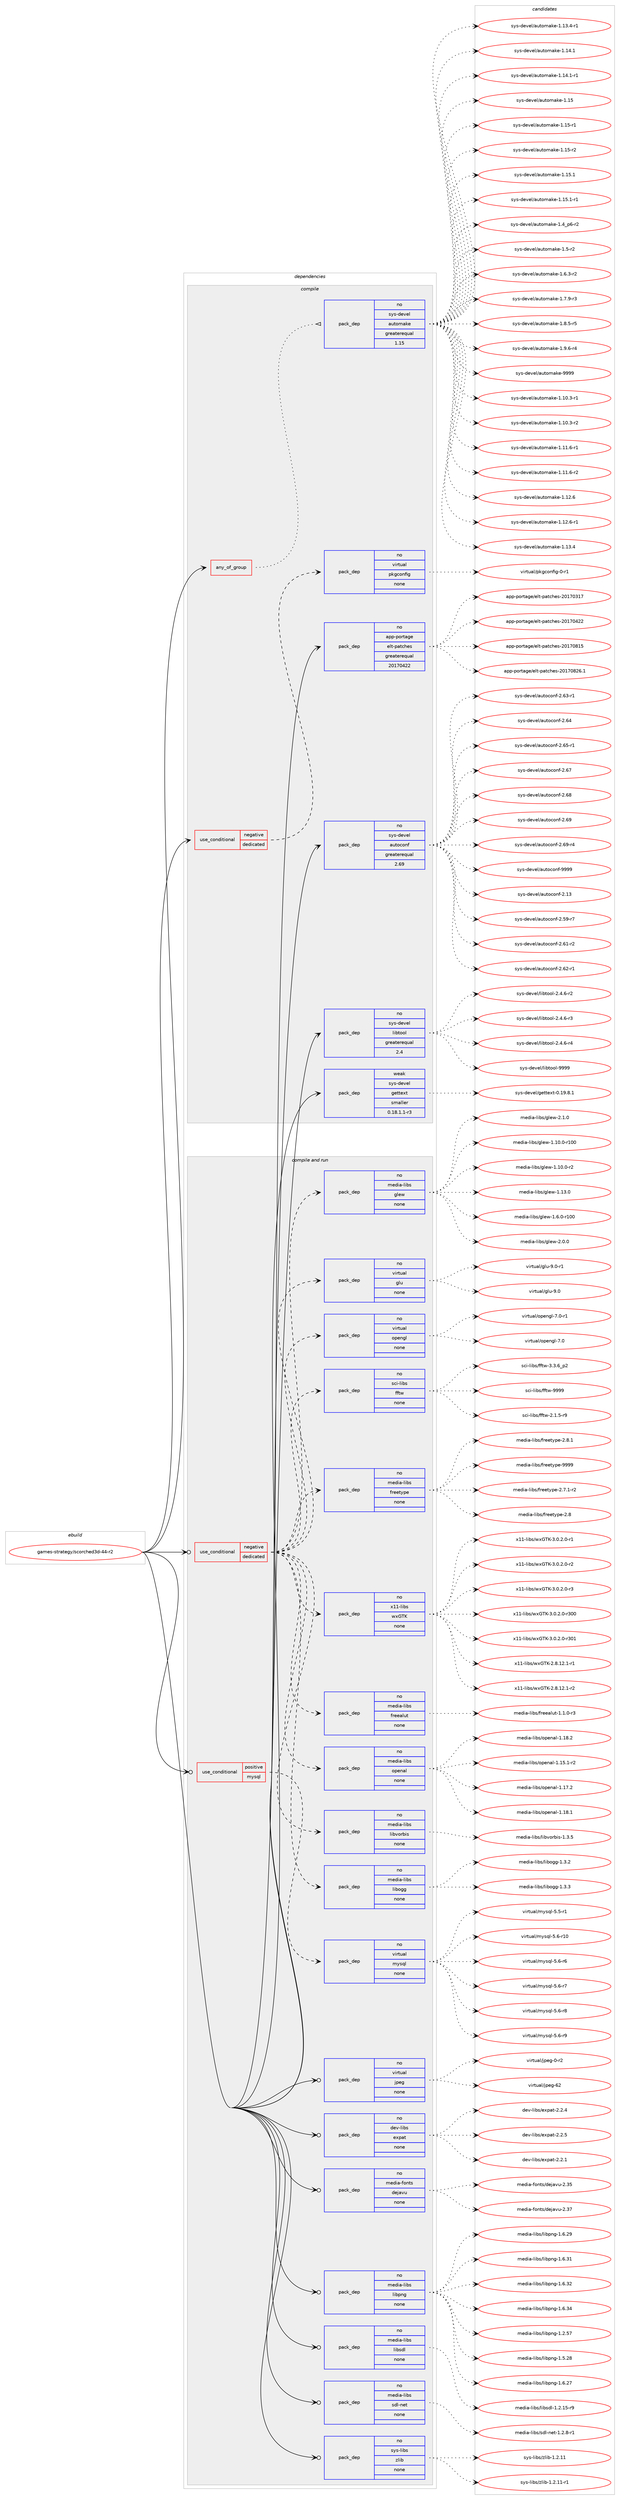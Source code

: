 digraph prolog {

# *************
# Graph options
# *************

newrank=true;
concentrate=true;
compound=true;
graph [rankdir=LR,fontname=Helvetica,fontsize=10,ranksep=1.5];#, ranksep=2.5, nodesep=0.2];
edge  [arrowhead=vee];
node  [fontname=Helvetica,fontsize=10];

# **********
# The ebuild
# **********

subgraph cluster_leftcol {
color=gray;
rank=same;
label=<<i>ebuild</i>>;
id [label="games-strategy/scorched3d-44-r2", color=red, width=4, href="../games-strategy/scorched3d-44-r2.svg"];
}

# ****************
# The dependencies
# ****************

subgraph cluster_midcol {
color=gray;
label=<<i>dependencies</i>>;
subgraph cluster_compile {
fillcolor="#eeeeee";
style=filled;
label=<<i>compile</i>>;
subgraph any4717 {
dependency304797 [label=<<TABLE BORDER="0" CELLBORDER="1" CELLSPACING="0" CELLPADDING="4"><TR><TD CELLPADDING="10">any_of_group</TD></TR></TABLE>>, shape=none, color=red];subgraph pack218795 {
dependency304798 [label=<<TABLE BORDER="0" CELLBORDER="1" CELLSPACING="0" CELLPADDING="4" WIDTH="220"><TR><TD ROWSPAN="6" CELLPADDING="30">pack_dep</TD></TR><TR><TD WIDTH="110">no</TD></TR><TR><TD>sys-devel</TD></TR><TR><TD>automake</TD></TR><TR><TD>greaterequal</TD></TR><TR><TD>1.15</TD></TR></TABLE>>, shape=none, color=blue];
}
dependency304797:e -> dependency304798:w [weight=20,style="dotted",arrowhead="oinv"];
}
id:e -> dependency304797:w [weight=20,style="solid",arrowhead="vee"];
subgraph cond81227 {
dependency304799 [label=<<TABLE BORDER="0" CELLBORDER="1" CELLSPACING="0" CELLPADDING="4"><TR><TD ROWSPAN="3" CELLPADDING="10">use_conditional</TD></TR><TR><TD>negative</TD></TR><TR><TD>dedicated</TD></TR></TABLE>>, shape=none, color=red];
subgraph pack218796 {
dependency304800 [label=<<TABLE BORDER="0" CELLBORDER="1" CELLSPACING="0" CELLPADDING="4" WIDTH="220"><TR><TD ROWSPAN="6" CELLPADDING="30">pack_dep</TD></TR><TR><TD WIDTH="110">no</TD></TR><TR><TD>virtual</TD></TR><TR><TD>pkgconfig</TD></TR><TR><TD>none</TD></TR><TR><TD></TD></TR></TABLE>>, shape=none, color=blue];
}
dependency304799:e -> dependency304800:w [weight=20,style="dashed",arrowhead="vee"];
}
id:e -> dependency304799:w [weight=20,style="solid",arrowhead="vee"];
subgraph pack218797 {
dependency304801 [label=<<TABLE BORDER="0" CELLBORDER="1" CELLSPACING="0" CELLPADDING="4" WIDTH="220"><TR><TD ROWSPAN="6" CELLPADDING="30">pack_dep</TD></TR><TR><TD WIDTH="110">no</TD></TR><TR><TD>app-portage</TD></TR><TR><TD>elt-patches</TD></TR><TR><TD>greaterequal</TD></TR><TR><TD>20170422</TD></TR></TABLE>>, shape=none, color=blue];
}
id:e -> dependency304801:w [weight=20,style="solid",arrowhead="vee"];
subgraph pack218798 {
dependency304802 [label=<<TABLE BORDER="0" CELLBORDER="1" CELLSPACING="0" CELLPADDING="4" WIDTH="220"><TR><TD ROWSPAN="6" CELLPADDING="30">pack_dep</TD></TR><TR><TD WIDTH="110">no</TD></TR><TR><TD>sys-devel</TD></TR><TR><TD>autoconf</TD></TR><TR><TD>greaterequal</TD></TR><TR><TD>2.69</TD></TR></TABLE>>, shape=none, color=blue];
}
id:e -> dependency304802:w [weight=20,style="solid",arrowhead="vee"];
subgraph pack218799 {
dependency304803 [label=<<TABLE BORDER="0" CELLBORDER="1" CELLSPACING="0" CELLPADDING="4" WIDTH="220"><TR><TD ROWSPAN="6" CELLPADDING="30">pack_dep</TD></TR><TR><TD WIDTH="110">no</TD></TR><TR><TD>sys-devel</TD></TR><TR><TD>libtool</TD></TR><TR><TD>greaterequal</TD></TR><TR><TD>2.4</TD></TR></TABLE>>, shape=none, color=blue];
}
id:e -> dependency304803:w [weight=20,style="solid",arrowhead="vee"];
subgraph pack218800 {
dependency304804 [label=<<TABLE BORDER="0" CELLBORDER="1" CELLSPACING="0" CELLPADDING="4" WIDTH="220"><TR><TD ROWSPAN="6" CELLPADDING="30">pack_dep</TD></TR><TR><TD WIDTH="110">weak</TD></TR><TR><TD>sys-devel</TD></TR><TR><TD>gettext</TD></TR><TR><TD>smaller</TD></TR><TR><TD>0.18.1.1-r3</TD></TR></TABLE>>, shape=none, color=blue];
}
id:e -> dependency304804:w [weight=20,style="solid",arrowhead="vee"];
}
subgraph cluster_compileandrun {
fillcolor="#eeeeee";
style=filled;
label=<<i>compile and run</i>>;
subgraph cond81228 {
dependency304805 [label=<<TABLE BORDER="0" CELLBORDER="1" CELLSPACING="0" CELLPADDING="4"><TR><TD ROWSPAN="3" CELLPADDING="10">use_conditional</TD></TR><TR><TD>negative</TD></TR><TR><TD>dedicated</TD></TR></TABLE>>, shape=none, color=red];
subgraph pack218801 {
dependency304806 [label=<<TABLE BORDER="0" CELLBORDER="1" CELLSPACING="0" CELLPADDING="4" WIDTH="220"><TR><TD ROWSPAN="6" CELLPADDING="30">pack_dep</TD></TR><TR><TD WIDTH="110">no</TD></TR><TR><TD>virtual</TD></TR><TR><TD>opengl</TD></TR><TR><TD>none</TD></TR><TR><TD></TD></TR></TABLE>>, shape=none, color=blue];
}
dependency304805:e -> dependency304806:w [weight=20,style="dashed",arrowhead="vee"];
subgraph pack218802 {
dependency304807 [label=<<TABLE BORDER="0" CELLBORDER="1" CELLSPACING="0" CELLPADDING="4" WIDTH="220"><TR><TD ROWSPAN="6" CELLPADDING="30">pack_dep</TD></TR><TR><TD WIDTH="110">no</TD></TR><TR><TD>virtual</TD></TR><TR><TD>glu</TD></TR><TR><TD>none</TD></TR><TR><TD></TD></TR></TABLE>>, shape=none, color=blue];
}
dependency304805:e -> dependency304807:w [weight=20,style="dashed",arrowhead="vee"];
subgraph pack218803 {
dependency304808 [label=<<TABLE BORDER="0" CELLBORDER="1" CELLSPACING="0" CELLPADDING="4" WIDTH="220"><TR><TD ROWSPAN="6" CELLPADDING="30">pack_dep</TD></TR><TR><TD WIDTH="110">no</TD></TR><TR><TD>media-libs</TD></TR><TR><TD>glew</TD></TR><TR><TD>none</TD></TR><TR><TD></TD></TR></TABLE>>, shape=none, color=blue];
}
dependency304805:e -> dependency304808:w [weight=20,style="dashed",arrowhead="vee"];
subgraph pack218804 {
dependency304809 [label=<<TABLE BORDER="0" CELLBORDER="1" CELLSPACING="0" CELLPADDING="4" WIDTH="220"><TR><TD ROWSPAN="6" CELLPADDING="30">pack_dep</TD></TR><TR><TD WIDTH="110">no</TD></TR><TR><TD>media-libs</TD></TR><TR><TD>libogg</TD></TR><TR><TD>none</TD></TR><TR><TD></TD></TR></TABLE>>, shape=none, color=blue];
}
dependency304805:e -> dependency304809:w [weight=20,style="dashed",arrowhead="vee"];
subgraph pack218805 {
dependency304810 [label=<<TABLE BORDER="0" CELLBORDER="1" CELLSPACING="0" CELLPADDING="4" WIDTH="220"><TR><TD ROWSPAN="6" CELLPADDING="30">pack_dep</TD></TR><TR><TD WIDTH="110">no</TD></TR><TR><TD>media-libs</TD></TR><TR><TD>libvorbis</TD></TR><TR><TD>none</TD></TR><TR><TD></TD></TR></TABLE>>, shape=none, color=blue];
}
dependency304805:e -> dependency304810:w [weight=20,style="dashed",arrowhead="vee"];
subgraph pack218806 {
dependency304811 [label=<<TABLE BORDER="0" CELLBORDER="1" CELLSPACING="0" CELLPADDING="4" WIDTH="220"><TR><TD ROWSPAN="6" CELLPADDING="30">pack_dep</TD></TR><TR><TD WIDTH="110">no</TD></TR><TR><TD>media-libs</TD></TR><TR><TD>openal</TD></TR><TR><TD>none</TD></TR><TR><TD></TD></TR></TABLE>>, shape=none, color=blue];
}
dependency304805:e -> dependency304811:w [weight=20,style="dashed",arrowhead="vee"];
subgraph pack218807 {
dependency304812 [label=<<TABLE BORDER="0" CELLBORDER="1" CELLSPACING="0" CELLPADDING="4" WIDTH="220"><TR><TD ROWSPAN="6" CELLPADDING="30">pack_dep</TD></TR><TR><TD WIDTH="110">no</TD></TR><TR><TD>media-libs</TD></TR><TR><TD>freealut</TD></TR><TR><TD>none</TD></TR><TR><TD></TD></TR></TABLE>>, shape=none, color=blue];
}
dependency304805:e -> dependency304812:w [weight=20,style="dashed",arrowhead="vee"];
subgraph pack218808 {
dependency304813 [label=<<TABLE BORDER="0" CELLBORDER="1" CELLSPACING="0" CELLPADDING="4" WIDTH="220"><TR><TD ROWSPAN="6" CELLPADDING="30">pack_dep</TD></TR><TR><TD WIDTH="110">no</TD></TR><TR><TD>x11-libs</TD></TR><TR><TD>wxGTK</TD></TR><TR><TD>none</TD></TR><TR><TD></TD></TR></TABLE>>, shape=none, color=blue];
}
dependency304805:e -> dependency304813:w [weight=20,style="dashed",arrowhead="vee"];
subgraph pack218809 {
dependency304814 [label=<<TABLE BORDER="0" CELLBORDER="1" CELLSPACING="0" CELLPADDING="4" WIDTH="220"><TR><TD ROWSPAN="6" CELLPADDING="30">pack_dep</TD></TR><TR><TD WIDTH="110">no</TD></TR><TR><TD>media-libs</TD></TR><TR><TD>freetype</TD></TR><TR><TD>none</TD></TR><TR><TD></TD></TR></TABLE>>, shape=none, color=blue];
}
dependency304805:e -> dependency304814:w [weight=20,style="dashed",arrowhead="vee"];
subgraph pack218810 {
dependency304815 [label=<<TABLE BORDER="0" CELLBORDER="1" CELLSPACING="0" CELLPADDING="4" WIDTH="220"><TR><TD ROWSPAN="6" CELLPADDING="30">pack_dep</TD></TR><TR><TD WIDTH="110">no</TD></TR><TR><TD>sci-libs</TD></TR><TR><TD>fftw</TD></TR><TR><TD>none</TD></TR><TR><TD></TD></TR></TABLE>>, shape=none, color=blue];
}
dependency304805:e -> dependency304815:w [weight=20,style="dashed",arrowhead="vee"];
}
id:e -> dependency304805:w [weight=20,style="solid",arrowhead="odotvee"];
subgraph cond81229 {
dependency304816 [label=<<TABLE BORDER="0" CELLBORDER="1" CELLSPACING="0" CELLPADDING="4"><TR><TD ROWSPAN="3" CELLPADDING="10">use_conditional</TD></TR><TR><TD>positive</TD></TR><TR><TD>mysql</TD></TR></TABLE>>, shape=none, color=red];
subgraph pack218811 {
dependency304817 [label=<<TABLE BORDER="0" CELLBORDER="1" CELLSPACING="0" CELLPADDING="4" WIDTH="220"><TR><TD ROWSPAN="6" CELLPADDING="30">pack_dep</TD></TR><TR><TD WIDTH="110">no</TD></TR><TR><TD>virtual</TD></TR><TR><TD>mysql</TD></TR><TR><TD>none</TD></TR><TR><TD></TD></TR></TABLE>>, shape=none, color=blue];
}
dependency304816:e -> dependency304817:w [weight=20,style="dashed",arrowhead="vee"];
}
id:e -> dependency304816:w [weight=20,style="solid",arrowhead="odotvee"];
subgraph pack218812 {
dependency304818 [label=<<TABLE BORDER="0" CELLBORDER="1" CELLSPACING="0" CELLPADDING="4" WIDTH="220"><TR><TD ROWSPAN="6" CELLPADDING="30">pack_dep</TD></TR><TR><TD WIDTH="110">no</TD></TR><TR><TD>dev-libs</TD></TR><TR><TD>expat</TD></TR><TR><TD>none</TD></TR><TR><TD></TD></TR></TABLE>>, shape=none, color=blue];
}
id:e -> dependency304818:w [weight=20,style="solid",arrowhead="odotvee"];
subgraph pack218813 {
dependency304819 [label=<<TABLE BORDER="0" CELLBORDER="1" CELLSPACING="0" CELLPADDING="4" WIDTH="220"><TR><TD ROWSPAN="6" CELLPADDING="30">pack_dep</TD></TR><TR><TD WIDTH="110">no</TD></TR><TR><TD>media-fonts</TD></TR><TR><TD>dejavu</TD></TR><TR><TD>none</TD></TR><TR><TD></TD></TR></TABLE>>, shape=none, color=blue];
}
id:e -> dependency304819:w [weight=20,style="solid",arrowhead="odotvee"];
subgraph pack218814 {
dependency304820 [label=<<TABLE BORDER="0" CELLBORDER="1" CELLSPACING="0" CELLPADDING="4" WIDTH="220"><TR><TD ROWSPAN="6" CELLPADDING="30">pack_dep</TD></TR><TR><TD WIDTH="110">no</TD></TR><TR><TD>media-libs</TD></TR><TR><TD>libpng</TD></TR><TR><TD>none</TD></TR><TR><TD></TD></TR></TABLE>>, shape=none, color=blue];
}
id:e -> dependency304820:w [weight=20,style="solid",arrowhead="odotvee"];
subgraph pack218815 {
dependency304821 [label=<<TABLE BORDER="0" CELLBORDER="1" CELLSPACING="0" CELLPADDING="4" WIDTH="220"><TR><TD ROWSPAN="6" CELLPADDING="30">pack_dep</TD></TR><TR><TD WIDTH="110">no</TD></TR><TR><TD>media-libs</TD></TR><TR><TD>libsdl</TD></TR><TR><TD>none</TD></TR><TR><TD></TD></TR></TABLE>>, shape=none, color=blue];
}
id:e -> dependency304821:w [weight=20,style="solid",arrowhead="odotvee"];
subgraph pack218816 {
dependency304822 [label=<<TABLE BORDER="0" CELLBORDER="1" CELLSPACING="0" CELLPADDING="4" WIDTH="220"><TR><TD ROWSPAN="6" CELLPADDING="30">pack_dep</TD></TR><TR><TD WIDTH="110">no</TD></TR><TR><TD>media-libs</TD></TR><TR><TD>sdl-net</TD></TR><TR><TD>none</TD></TR><TR><TD></TD></TR></TABLE>>, shape=none, color=blue];
}
id:e -> dependency304822:w [weight=20,style="solid",arrowhead="odotvee"];
subgraph pack218817 {
dependency304823 [label=<<TABLE BORDER="0" CELLBORDER="1" CELLSPACING="0" CELLPADDING="4" WIDTH="220"><TR><TD ROWSPAN="6" CELLPADDING="30">pack_dep</TD></TR><TR><TD WIDTH="110">no</TD></TR><TR><TD>sys-libs</TD></TR><TR><TD>zlib</TD></TR><TR><TD>none</TD></TR><TR><TD></TD></TR></TABLE>>, shape=none, color=blue];
}
id:e -> dependency304823:w [weight=20,style="solid",arrowhead="odotvee"];
subgraph pack218818 {
dependency304824 [label=<<TABLE BORDER="0" CELLBORDER="1" CELLSPACING="0" CELLPADDING="4" WIDTH="220"><TR><TD ROWSPAN="6" CELLPADDING="30">pack_dep</TD></TR><TR><TD WIDTH="110">no</TD></TR><TR><TD>virtual</TD></TR><TR><TD>jpeg</TD></TR><TR><TD>none</TD></TR><TR><TD></TD></TR></TABLE>>, shape=none, color=blue];
}
id:e -> dependency304824:w [weight=20,style="solid",arrowhead="odotvee"];
}
subgraph cluster_run {
fillcolor="#eeeeee";
style=filled;
label=<<i>run</i>>;
}
}

# **************
# The candidates
# **************

subgraph cluster_choices {
rank=same;
color=gray;
label=<<i>candidates</i>>;

subgraph choice218795 {
color=black;
nodesep=1;
choice11512111545100101118101108479711711611110997107101454946494846514511449 [label="sys-devel/automake-1.10.3-r1", color=red, width=4,href="../sys-devel/automake-1.10.3-r1.svg"];
choice11512111545100101118101108479711711611110997107101454946494846514511450 [label="sys-devel/automake-1.10.3-r2", color=red, width=4,href="../sys-devel/automake-1.10.3-r2.svg"];
choice11512111545100101118101108479711711611110997107101454946494946544511449 [label="sys-devel/automake-1.11.6-r1", color=red, width=4,href="../sys-devel/automake-1.11.6-r1.svg"];
choice11512111545100101118101108479711711611110997107101454946494946544511450 [label="sys-devel/automake-1.11.6-r2", color=red, width=4,href="../sys-devel/automake-1.11.6-r2.svg"];
choice1151211154510010111810110847971171161111099710710145494649504654 [label="sys-devel/automake-1.12.6", color=red, width=4,href="../sys-devel/automake-1.12.6.svg"];
choice11512111545100101118101108479711711611110997107101454946495046544511449 [label="sys-devel/automake-1.12.6-r1", color=red, width=4,href="../sys-devel/automake-1.12.6-r1.svg"];
choice1151211154510010111810110847971171161111099710710145494649514652 [label="sys-devel/automake-1.13.4", color=red, width=4,href="../sys-devel/automake-1.13.4.svg"];
choice11512111545100101118101108479711711611110997107101454946495146524511449 [label="sys-devel/automake-1.13.4-r1", color=red, width=4,href="../sys-devel/automake-1.13.4-r1.svg"];
choice1151211154510010111810110847971171161111099710710145494649524649 [label="sys-devel/automake-1.14.1", color=red, width=4,href="../sys-devel/automake-1.14.1.svg"];
choice11512111545100101118101108479711711611110997107101454946495246494511449 [label="sys-devel/automake-1.14.1-r1", color=red, width=4,href="../sys-devel/automake-1.14.1-r1.svg"];
choice115121115451001011181011084797117116111109971071014549464953 [label="sys-devel/automake-1.15", color=red, width=4,href="../sys-devel/automake-1.15.svg"];
choice1151211154510010111810110847971171161111099710710145494649534511449 [label="sys-devel/automake-1.15-r1", color=red, width=4,href="../sys-devel/automake-1.15-r1.svg"];
choice1151211154510010111810110847971171161111099710710145494649534511450 [label="sys-devel/automake-1.15-r2", color=red, width=4,href="../sys-devel/automake-1.15-r2.svg"];
choice1151211154510010111810110847971171161111099710710145494649534649 [label="sys-devel/automake-1.15.1", color=red, width=4,href="../sys-devel/automake-1.15.1.svg"];
choice11512111545100101118101108479711711611110997107101454946495346494511449 [label="sys-devel/automake-1.15.1-r1", color=red, width=4,href="../sys-devel/automake-1.15.1-r1.svg"];
choice115121115451001011181011084797117116111109971071014549465295112544511450 [label="sys-devel/automake-1.4_p6-r2", color=red, width=4,href="../sys-devel/automake-1.4_p6-r2.svg"];
choice11512111545100101118101108479711711611110997107101454946534511450 [label="sys-devel/automake-1.5-r2", color=red, width=4,href="../sys-devel/automake-1.5-r2.svg"];
choice115121115451001011181011084797117116111109971071014549465446514511450 [label="sys-devel/automake-1.6.3-r2", color=red, width=4,href="../sys-devel/automake-1.6.3-r2.svg"];
choice115121115451001011181011084797117116111109971071014549465546574511451 [label="sys-devel/automake-1.7.9-r3", color=red, width=4,href="../sys-devel/automake-1.7.9-r3.svg"];
choice115121115451001011181011084797117116111109971071014549465646534511453 [label="sys-devel/automake-1.8.5-r5", color=red, width=4,href="../sys-devel/automake-1.8.5-r5.svg"];
choice115121115451001011181011084797117116111109971071014549465746544511452 [label="sys-devel/automake-1.9.6-r4", color=red, width=4,href="../sys-devel/automake-1.9.6-r4.svg"];
choice115121115451001011181011084797117116111109971071014557575757 [label="sys-devel/automake-9999", color=red, width=4,href="../sys-devel/automake-9999.svg"];
dependency304798:e -> choice11512111545100101118101108479711711611110997107101454946494846514511449:w [style=dotted,weight="100"];
dependency304798:e -> choice11512111545100101118101108479711711611110997107101454946494846514511450:w [style=dotted,weight="100"];
dependency304798:e -> choice11512111545100101118101108479711711611110997107101454946494946544511449:w [style=dotted,weight="100"];
dependency304798:e -> choice11512111545100101118101108479711711611110997107101454946494946544511450:w [style=dotted,weight="100"];
dependency304798:e -> choice1151211154510010111810110847971171161111099710710145494649504654:w [style=dotted,weight="100"];
dependency304798:e -> choice11512111545100101118101108479711711611110997107101454946495046544511449:w [style=dotted,weight="100"];
dependency304798:e -> choice1151211154510010111810110847971171161111099710710145494649514652:w [style=dotted,weight="100"];
dependency304798:e -> choice11512111545100101118101108479711711611110997107101454946495146524511449:w [style=dotted,weight="100"];
dependency304798:e -> choice1151211154510010111810110847971171161111099710710145494649524649:w [style=dotted,weight="100"];
dependency304798:e -> choice11512111545100101118101108479711711611110997107101454946495246494511449:w [style=dotted,weight="100"];
dependency304798:e -> choice115121115451001011181011084797117116111109971071014549464953:w [style=dotted,weight="100"];
dependency304798:e -> choice1151211154510010111810110847971171161111099710710145494649534511449:w [style=dotted,weight="100"];
dependency304798:e -> choice1151211154510010111810110847971171161111099710710145494649534511450:w [style=dotted,weight="100"];
dependency304798:e -> choice1151211154510010111810110847971171161111099710710145494649534649:w [style=dotted,weight="100"];
dependency304798:e -> choice11512111545100101118101108479711711611110997107101454946495346494511449:w [style=dotted,weight="100"];
dependency304798:e -> choice115121115451001011181011084797117116111109971071014549465295112544511450:w [style=dotted,weight="100"];
dependency304798:e -> choice11512111545100101118101108479711711611110997107101454946534511450:w [style=dotted,weight="100"];
dependency304798:e -> choice115121115451001011181011084797117116111109971071014549465446514511450:w [style=dotted,weight="100"];
dependency304798:e -> choice115121115451001011181011084797117116111109971071014549465546574511451:w [style=dotted,weight="100"];
dependency304798:e -> choice115121115451001011181011084797117116111109971071014549465646534511453:w [style=dotted,weight="100"];
dependency304798:e -> choice115121115451001011181011084797117116111109971071014549465746544511452:w [style=dotted,weight="100"];
dependency304798:e -> choice115121115451001011181011084797117116111109971071014557575757:w [style=dotted,weight="100"];
}
subgraph choice218796 {
color=black;
nodesep=1;
choice11810511411611797108471121071039911111010210510345484511449 [label="virtual/pkgconfig-0-r1", color=red, width=4,href="../virtual/pkgconfig-0-r1.svg"];
dependency304800:e -> choice11810511411611797108471121071039911111010210510345484511449:w [style=dotted,weight="100"];
}
subgraph choice218797 {
color=black;
nodesep=1;
choice97112112451121111141169710310147101108116451129711699104101115455048495548514955 [label="app-portage/elt-patches-20170317", color=red, width=4,href="../app-portage/elt-patches-20170317.svg"];
choice97112112451121111141169710310147101108116451129711699104101115455048495548525050 [label="app-portage/elt-patches-20170422", color=red, width=4,href="../app-portage/elt-patches-20170422.svg"];
choice97112112451121111141169710310147101108116451129711699104101115455048495548564953 [label="app-portage/elt-patches-20170815", color=red, width=4,href="../app-portage/elt-patches-20170815.svg"];
choice971121124511211111411697103101471011081164511297116991041011154550484955485650544649 [label="app-portage/elt-patches-20170826.1", color=red, width=4,href="../app-portage/elt-patches-20170826.1.svg"];
dependency304801:e -> choice97112112451121111141169710310147101108116451129711699104101115455048495548514955:w [style=dotted,weight="100"];
dependency304801:e -> choice97112112451121111141169710310147101108116451129711699104101115455048495548525050:w [style=dotted,weight="100"];
dependency304801:e -> choice97112112451121111141169710310147101108116451129711699104101115455048495548564953:w [style=dotted,weight="100"];
dependency304801:e -> choice971121124511211111411697103101471011081164511297116991041011154550484955485650544649:w [style=dotted,weight="100"];
}
subgraph choice218798 {
color=black;
nodesep=1;
choice115121115451001011181011084797117116111991111101024550464951 [label="sys-devel/autoconf-2.13", color=red, width=4,href="../sys-devel/autoconf-2.13.svg"];
choice1151211154510010111810110847971171161119911111010245504653574511455 [label="sys-devel/autoconf-2.59-r7", color=red, width=4,href="../sys-devel/autoconf-2.59-r7.svg"];
choice1151211154510010111810110847971171161119911111010245504654494511450 [label="sys-devel/autoconf-2.61-r2", color=red, width=4,href="../sys-devel/autoconf-2.61-r2.svg"];
choice1151211154510010111810110847971171161119911111010245504654504511449 [label="sys-devel/autoconf-2.62-r1", color=red, width=4,href="../sys-devel/autoconf-2.62-r1.svg"];
choice1151211154510010111810110847971171161119911111010245504654514511449 [label="sys-devel/autoconf-2.63-r1", color=red, width=4,href="../sys-devel/autoconf-2.63-r1.svg"];
choice115121115451001011181011084797117116111991111101024550465452 [label="sys-devel/autoconf-2.64", color=red, width=4,href="../sys-devel/autoconf-2.64.svg"];
choice1151211154510010111810110847971171161119911111010245504654534511449 [label="sys-devel/autoconf-2.65-r1", color=red, width=4,href="../sys-devel/autoconf-2.65-r1.svg"];
choice115121115451001011181011084797117116111991111101024550465455 [label="sys-devel/autoconf-2.67", color=red, width=4,href="../sys-devel/autoconf-2.67.svg"];
choice115121115451001011181011084797117116111991111101024550465456 [label="sys-devel/autoconf-2.68", color=red, width=4,href="../sys-devel/autoconf-2.68.svg"];
choice115121115451001011181011084797117116111991111101024550465457 [label="sys-devel/autoconf-2.69", color=red, width=4,href="../sys-devel/autoconf-2.69.svg"];
choice1151211154510010111810110847971171161119911111010245504654574511452 [label="sys-devel/autoconf-2.69-r4", color=red, width=4,href="../sys-devel/autoconf-2.69-r4.svg"];
choice115121115451001011181011084797117116111991111101024557575757 [label="sys-devel/autoconf-9999", color=red, width=4,href="../sys-devel/autoconf-9999.svg"];
dependency304802:e -> choice115121115451001011181011084797117116111991111101024550464951:w [style=dotted,weight="100"];
dependency304802:e -> choice1151211154510010111810110847971171161119911111010245504653574511455:w [style=dotted,weight="100"];
dependency304802:e -> choice1151211154510010111810110847971171161119911111010245504654494511450:w [style=dotted,weight="100"];
dependency304802:e -> choice1151211154510010111810110847971171161119911111010245504654504511449:w [style=dotted,weight="100"];
dependency304802:e -> choice1151211154510010111810110847971171161119911111010245504654514511449:w [style=dotted,weight="100"];
dependency304802:e -> choice115121115451001011181011084797117116111991111101024550465452:w [style=dotted,weight="100"];
dependency304802:e -> choice1151211154510010111810110847971171161119911111010245504654534511449:w [style=dotted,weight="100"];
dependency304802:e -> choice115121115451001011181011084797117116111991111101024550465455:w [style=dotted,weight="100"];
dependency304802:e -> choice115121115451001011181011084797117116111991111101024550465456:w [style=dotted,weight="100"];
dependency304802:e -> choice115121115451001011181011084797117116111991111101024550465457:w [style=dotted,weight="100"];
dependency304802:e -> choice1151211154510010111810110847971171161119911111010245504654574511452:w [style=dotted,weight="100"];
dependency304802:e -> choice115121115451001011181011084797117116111991111101024557575757:w [style=dotted,weight="100"];
}
subgraph choice218799 {
color=black;
nodesep=1;
choice1151211154510010111810110847108105981161111111084550465246544511450 [label="sys-devel/libtool-2.4.6-r2", color=red, width=4,href="../sys-devel/libtool-2.4.6-r2.svg"];
choice1151211154510010111810110847108105981161111111084550465246544511451 [label="sys-devel/libtool-2.4.6-r3", color=red, width=4,href="../sys-devel/libtool-2.4.6-r3.svg"];
choice1151211154510010111810110847108105981161111111084550465246544511452 [label="sys-devel/libtool-2.4.6-r4", color=red, width=4,href="../sys-devel/libtool-2.4.6-r4.svg"];
choice1151211154510010111810110847108105981161111111084557575757 [label="sys-devel/libtool-9999", color=red, width=4,href="../sys-devel/libtool-9999.svg"];
dependency304803:e -> choice1151211154510010111810110847108105981161111111084550465246544511450:w [style=dotted,weight="100"];
dependency304803:e -> choice1151211154510010111810110847108105981161111111084550465246544511451:w [style=dotted,weight="100"];
dependency304803:e -> choice1151211154510010111810110847108105981161111111084550465246544511452:w [style=dotted,weight="100"];
dependency304803:e -> choice1151211154510010111810110847108105981161111111084557575757:w [style=dotted,weight="100"];
}
subgraph choice218800 {
color=black;
nodesep=1;
choice1151211154510010111810110847103101116116101120116454846495746564649 [label="sys-devel/gettext-0.19.8.1", color=red, width=4,href="../sys-devel/gettext-0.19.8.1.svg"];
dependency304804:e -> choice1151211154510010111810110847103101116116101120116454846495746564649:w [style=dotted,weight="100"];
}
subgraph choice218801 {
color=black;
nodesep=1;
choice118105114116117971084711111210111010310845554648 [label="virtual/opengl-7.0", color=red, width=4,href="../virtual/opengl-7.0.svg"];
choice1181051141161179710847111112101110103108455546484511449 [label="virtual/opengl-7.0-r1", color=red, width=4,href="../virtual/opengl-7.0-r1.svg"];
dependency304806:e -> choice118105114116117971084711111210111010310845554648:w [style=dotted,weight="100"];
dependency304806:e -> choice1181051141161179710847111112101110103108455546484511449:w [style=dotted,weight="100"];
}
subgraph choice218802 {
color=black;
nodesep=1;
choice118105114116117971084710310811745574648 [label="virtual/glu-9.0", color=red, width=4,href="../virtual/glu-9.0.svg"];
choice1181051141161179710847103108117455746484511449 [label="virtual/glu-9.0-r1", color=red, width=4,href="../virtual/glu-9.0-r1.svg"];
dependency304807:e -> choice118105114116117971084710310811745574648:w [style=dotted,weight="100"];
dependency304807:e -> choice1181051141161179710847103108117455746484511449:w [style=dotted,weight="100"];
}
subgraph choice218803 {
color=black;
nodesep=1;
choice109101100105974510810598115471031081011194549464948464845114494848 [label="media-libs/glew-1.10.0-r100", color=red, width=4,href="../media-libs/glew-1.10.0-r100.svg"];
choice10910110010597451081059811547103108101119454946494846484511450 [label="media-libs/glew-1.10.0-r2", color=red, width=4,href="../media-libs/glew-1.10.0-r2.svg"];
choice1091011001059745108105981154710310810111945494649514648 [label="media-libs/glew-1.13.0", color=red, width=4,href="../media-libs/glew-1.13.0.svg"];
choice1091011001059745108105981154710310810111945494654464845114494848 [label="media-libs/glew-1.6.0-r100", color=red, width=4,href="../media-libs/glew-1.6.0-r100.svg"];
choice10910110010597451081059811547103108101119455046484648 [label="media-libs/glew-2.0.0", color=red, width=4,href="../media-libs/glew-2.0.0.svg"];
choice10910110010597451081059811547103108101119455046494648 [label="media-libs/glew-2.1.0", color=red, width=4,href="../media-libs/glew-2.1.0.svg"];
dependency304808:e -> choice109101100105974510810598115471031081011194549464948464845114494848:w [style=dotted,weight="100"];
dependency304808:e -> choice10910110010597451081059811547103108101119454946494846484511450:w [style=dotted,weight="100"];
dependency304808:e -> choice1091011001059745108105981154710310810111945494649514648:w [style=dotted,weight="100"];
dependency304808:e -> choice1091011001059745108105981154710310810111945494654464845114494848:w [style=dotted,weight="100"];
dependency304808:e -> choice10910110010597451081059811547103108101119455046484648:w [style=dotted,weight="100"];
dependency304808:e -> choice10910110010597451081059811547103108101119455046494648:w [style=dotted,weight="100"];
}
subgraph choice218804 {
color=black;
nodesep=1;
choice1091011001059745108105981154710810598111103103454946514650 [label="media-libs/libogg-1.3.2", color=red, width=4,href="../media-libs/libogg-1.3.2.svg"];
choice1091011001059745108105981154710810598111103103454946514651 [label="media-libs/libogg-1.3.3", color=red, width=4,href="../media-libs/libogg-1.3.3.svg"];
dependency304809:e -> choice1091011001059745108105981154710810598111103103454946514650:w [style=dotted,weight="100"];
dependency304809:e -> choice1091011001059745108105981154710810598111103103454946514651:w [style=dotted,weight="100"];
}
subgraph choice218805 {
color=black;
nodesep=1;
choice109101100105974510810598115471081059811811111498105115454946514653 [label="media-libs/libvorbis-1.3.5", color=red, width=4,href="../media-libs/libvorbis-1.3.5.svg"];
dependency304810:e -> choice109101100105974510810598115471081059811811111498105115454946514653:w [style=dotted,weight="100"];
}
subgraph choice218806 {
color=black;
nodesep=1;
choice1091011001059745108105981154711111210111097108454946495346494511450 [label="media-libs/openal-1.15.1-r2", color=red, width=4,href="../media-libs/openal-1.15.1-r2.svg"];
choice109101100105974510810598115471111121011109710845494649554650 [label="media-libs/openal-1.17.2", color=red, width=4,href="../media-libs/openal-1.17.2.svg"];
choice109101100105974510810598115471111121011109710845494649564649 [label="media-libs/openal-1.18.1", color=red, width=4,href="../media-libs/openal-1.18.1.svg"];
choice109101100105974510810598115471111121011109710845494649564650 [label="media-libs/openal-1.18.2", color=red, width=4,href="../media-libs/openal-1.18.2.svg"];
dependency304811:e -> choice1091011001059745108105981154711111210111097108454946495346494511450:w [style=dotted,weight="100"];
dependency304811:e -> choice109101100105974510810598115471111121011109710845494649554650:w [style=dotted,weight="100"];
dependency304811:e -> choice109101100105974510810598115471111121011109710845494649564649:w [style=dotted,weight="100"];
dependency304811:e -> choice109101100105974510810598115471111121011109710845494649564650:w [style=dotted,weight="100"];
}
subgraph choice218807 {
color=black;
nodesep=1;
choice10910110010597451081059811547102114101101971081171164549464946484511451 [label="media-libs/freealut-1.1.0-r3", color=red, width=4,href="../media-libs/freealut-1.1.0-r3.svg"];
dependency304812:e -> choice10910110010597451081059811547102114101101971081171164549464946484511451:w [style=dotted,weight="100"];
}
subgraph choice218808 {
color=black;
nodesep=1;
choice12049494510810598115471191207184754550465646495046494511449 [label="x11-libs/wxGTK-2.8.12.1-r1", color=red, width=4,href="../x11-libs/wxGTK-2.8.12.1-r1.svg"];
choice12049494510810598115471191207184754550465646495046494511450 [label="x11-libs/wxGTK-2.8.12.1-r2", color=red, width=4,href="../x11-libs/wxGTK-2.8.12.1-r2.svg"];
choice120494945108105981154711912071847545514648465046484511449 [label="x11-libs/wxGTK-3.0.2.0-r1", color=red, width=4,href="../x11-libs/wxGTK-3.0.2.0-r1.svg"];
choice120494945108105981154711912071847545514648465046484511450 [label="x11-libs/wxGTK-3.0.2.0-r2", color=red, width=4,href="../x11-libs/wxGTK-3.0.2.0-r2.svg"];
choice120494945108105981154711912071847545514648465046484511451 [label="x11-libs/wxGTK-3.0.2.0-r3", color=red, width=4,href="../x11-libs/wxGTK-3.0.2.0-r3.svg"];
choice1204949451081059811547119120718475455146484650464845114514848 [label="x11-libs/wxGTK-3.0.2.0-r300", color=red, width=4,href="../x11-libs/wxGTK-3.0.2.0-r300.svg"];
choice1204949451081059811547119120718475455146484650464845114514849 [label="x11-libs/wxGTK-3.0.2.0-r301", color=red, width=4,href="../x11-libs/wxGTK-3.0.2.0-r301.svg"];
dependency304813:e -> choice12049494510810598115471191207184754550465646495046494511449:w [style=dotted,weight="100"];
dependency304813:e -> choice12049494510810598115471191207184754550465646495046494511450:w [style=dotted,weight="100"];
dependency304813:e -> choice120494945108105981154711912071847545514648465046484511449:w [style=dotted,weight="100"];
dependency304813:e -> choice120494945108105981154711912071847545514648465046484511450:w [style=dotted,weight="100"];
dependency304813:e -> choice120494945108105981154711912071847545514648465046484511451:w [style=dotted,weight="100"];
dependency304813:e -> choice1204949451081059811547119120718475455146484650464845114514848:w [style=dotted,weight="100"];
dependency304813:e -> choice1204949451081059811547119120718475455146484650464845114514849:w [style=dotted,weight="100"];
}
subgraph choice218809 {
color=black;
nodesep=1;
choice109101100105974510810598115471021141011011161211121014550465546494511450 [label="media-libs/freetype-2.7.1-r2", color=red, width=4,href="../media-libs/freetype-2.7.1-r2.svg"];
choice1091011001059745108105981154710211410110111612111210145504656 [label="media-libs/freetype-2.8", color=red, width=4,href="../media-libs/freetype-2.8.svg"];
choice10910110010597451081059811547102114101101116121112101455046564649 [label="media-libs/freetype-2.8.1", color=red, width=4,href="../media-libs/freetype-2.8.1.svg"];
choice109101100105974510810598115471021141011011161211121014557575757 [label="media-libs/freetype-9999", color=red, width=4,href="../media-libs/freetype-9999.svg"];
dependency304814:e -> choice109101100105974510810598115471021141011011161211121014550465546494511450:w [style=dotted,weight="100"];
dependency304814:e -> choice1091011001059745108105981154710211410110111612111210145504656:w [style=dotted,weight="100"];
dependency304814:e -> choice10910110010597451081059811547102114101101116121112101455046564649:w [style=dotted,weight="100"];
dependency304814:e -> choice109101100105974510810598115471021141011011161211121014557575757:w [style=dotted,weight="100"];
}
subgraph choice218810 {
color=black;
nodesep=1;
choice115991054510810598115471021021161194550464946534511457 [label="sci-libs/fftw-2.1.5-r9", color=red, width=4,href="../sci-libs/fftw-2.1.5-r9.svg"];
choice115991054510810598115471021021161194551465146549511250 [label="sci-libs/fftw-3.3.6_p2", color=red, width=4,href="../sci-libs/fftw-3.3.6_p2.svg"];
choice115991054510810598115471021021161194557575757 [label="sci-libs/fftw-9999", color=red, width=4,href="../sci-libs/fftw-9999.svg"];
dependency304815:e -> choice115991054510810598115471021021161194550464946534511457:w [style=dotted,weight="100"];
dependency304815:e -> choice115991054510810598115471021021161194551465146549511250:w [style=dotted,weight="100"];
dependency304815:e -> choice115991054510810598115471021021161194557575757:w [style=dotted,weight="100"];
}
subgraph choice218811 {
color=black;
nodesep=1;
choice1181051141161179710847109121115113108455346534511449 [label="virtual/mysql-5.5-r1", color=red, width=4,href="../virtual/mysql-5.5-r1.svg"];
choice118105114116117971084710912111511310845534654451144948 [label="virtual/mysql-5.6-r10", color=red, width=4,href="../virtual/mysql-5.6-r10.svg"];
choice1181051141161179710847109121115113108455346544511454 [label="virtual/mysql-5.6-r6", color=red, width=4,href="../virtual/mysql-5.6-r6.svg"];
choice1181051141161179710847109121115113108455346544511455 [label="virtual/mysql-5.6-r7", color=red, width=4,href="../virtual/mysql-5.6-r7.svg"];
choice1181051141161179710847109121115113108455346544511456 [label="virtual/mysql-5.6-r8", color=red, width=4,href="../virtual/mysql-5.6-r8.svg"];
choice1181051141161179710847109121115113108455346544511457 [label="virtual/mysql-5.6-r9", color=red, width=4,href="../virtual/mysql-5.6-r9.svg"];
dependency304817:e -> choice1181051141161179710847109121115113108455346534511449:w [style=dotted,weight="100"];
dependency304817:e -> choice118105114116117971084710912111511310845534654451144948:w [style=dotted,weight="100"];
dependency304817:e -> choice1181051141161179710847109121115113108455346544511454:w [style=dotted,weight="100"];
dependency304817:e -> choice1181051141161179710847109121115113108455346544511455:w [style=dotted,weight="100"];
dependency304817:e -> choice1181051141161179710847109121115113108455346544511456:w [style=dotted,weight="100"];
dependency304817:e -> choice1181051141161179710847109121115113108455346544511457:w [style=dotted,weight="100"];
}
subgraph choice218812 {
color=black;
nodesep=1;
choice10010111845108105981154710112011297116455046504649 [label="dev-libs/expat-2.2.1", color=red, width=4,href="../dev-libs/expat-2.2.1.svg"];
choice10010111845108105981154710112011297116455046504652 [label="dev-libs/expat-2.2.4", color=red, width=4,href="../dev-libs/expat-2.2.4.svg"];
choice10010111845108105981154710112011297116455046504653 [label="dev-libs/expat-2.2.5", color=red, width=4,href="../dev-libs/expat-2.2.5.svg"];
dependency304818:e -> choice10010111845108105981154710112011297116455046504649:w [style=dotted,weight="100"];
dependency304818:e -> choice10010111845108105981154710112011297116455046504652:w [style=dotted,weight="100"];
dependency304818:e -> choice10010111845108105981154710112011297116455046504653:w [style=dotted,weight="100"];
}
subgraph choice218813 {
color=black;
nodesep=1;
choice109101100105974510211111011611547100101106971181174550465153 [label="media-fonts/dejavu-2.35", color=red, width=4,href="../media-fonts/dejavu-2.35.svg"];
choice109101100105974510211111011611547100101106971181174550465155 [label="media-fonts/dejavu-2.37", color=red, width=4,href="../media-fonts/dejavu-2.37.svg"];
dependency304819:e -> choice109101100105974510211111011611547100101106971181174550465153:w [style=dotted,weight="100"];
dependency304819:e -> choice109101100105974510211111011611547100101106971181174550465155:w [style=dotted,weight="100"];
}
subgraph choice218814 {
color=black;
nodesep=1;
choice109101100105974510810598115471081059811211010345494650465355 [label="media-libs/libpng-1.2.57", color=red, width=4,href="../media-libs/libpng-1.2.57.svg"];
choice109101100105974510810598115471081059811211010345494653465056 [label="media-libs/libpng-1.5.28", color=red, width=4,href="../media-libs/libpng-1.5.28.svg"];
choice109101100105974510810598115471081059811211010345494654465055 [label="media-libs/libpng-1.6.27", color=red, width=4,href="../media-libs/libpng-1.6.27.svg"];
choice109101100105974510810598115471081059811211010345494654465057 [label="media-libs/libpng-1.6.29", color=red, width=4,href="../media-libs/libpng-1.6.29.svg"];
choice109101100105974510810598115471081059811211010345494654465149 [label="media-libs/libpng-1.6.31", color=red, width=4,href="../media-libs/libpng-1.6.31.svg"];
choice109101100105974510810598115471081059811211010345494654465150 [label="media-libs/libpng-1.6.32", color=red, width=4,href="../media-libs/libpng-1.6.32.svg"];
choice109101100105974510810598115471081059811211010345494654465152 [label="media-libs/libpng-1.6.34", color=red, width=4,href="../media-libs/libpng-1.6.34.svg"];
dependency304820:e -> choice109101100105974510810598115471081059811211010345494650465355:w [style=dotted,weight="100"];
dependency304820:e -> choice109101100105974510810598115471081059811211010345494653465056:w [style=dotted,weight="100"];
dependency304820:e -> choice109101100105974510810598115471081059811211010345494654465055:w [style=dotted,weight="100"];
dependency304820:e -> choice109101100105974510810598115471081059811211010345494654465057:w [style=dotted,weight="100"];
dependency304820:e -> choice109101100105974510810598115471081059811211010345494654465149:w [style=dotted,weight="100"];
dependency304820:e -> choice109101100105974510810598115471081059811211010345494654465150:w [style=dotted,weight="100"];
dependency304820:e -> choice109101100105974510810598115471081059811211010345494654465152:w [style=dotted,weight="100"];
}
subgraph choice218815 {
color=black;
nodesep=1;
choice1091011001059745108105981154710810598115100108454946504649534511457 [label="media-libs/libsdl-1.2.15-r9", color=red, width=4,href="../media-libs/libsdl-1.2.15-r9.svg"];
dependency304821:e -> choice1091011001059745108105981154710810598115100108454946504649534511457:w [style=dotted,weight="100"];
}
subgraph choice218816 {
color=black;
nodesep=1;
choice10910110010597451081059811547115100108451101011164549465046564511449 [label="media-libs/sdl-net-1.2.8-r1", color=red, width=4,href="../media-libs/sdl-net-1.2.8-r1.svg"];
dependency304822:e -> choice10910110010597451081059811547115100108451101011164549465046564511449:w [style=dotted,weight="100"];
}
subgraph choice218817 {
color=black;
nodesep=1;
choice1151211154510810598115471221081059845494650464949 [label="sys-libs/zlib-1.2.11", color=red, width=4,href="../sys-libs/zlib-1.2.11.svg"];
choice11512111545108105981154712210810598454946504649494511449 [label="sys-libs/zlib-1.2.11-r1", color=red, width=4,href="../sys-libs/zlib-1.2.11-r1.svg"];
dependency304823:e -> choice1151211154510810598115471221081059845494650464949:w [style=dotted,weight="100"];
dependency304823:e -> choice11512111545108105981154712210810598454946504649494511449:w [style=dotted,weight="100"];
}
subgraph choice218818 {
color=black;
nodesep=1;
choice118105114116117971084710611210110345484511450 [label="virtual/jpeg-0-r2", color=red, width=4,href="../virtual/jpeg-0-r2.svg"];
choice1181051141161179710847106112101103455450 [label="virtual/jpeg-62", color=red, width=4,href="../virtual/jpeg-62.svg"];
dependency304824:e -> choice118105114116117971084710611210110345484511450:w [style=dotted,weight="100"];
dependency304824:e -> choice1181051141161179710847106112101103455450:w [style=dotted,weight="100"];
}
}

}
